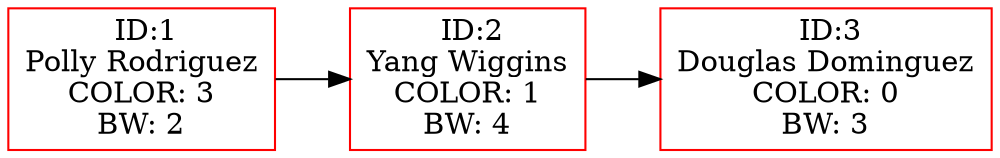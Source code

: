 digraph G { 
node[shape=box, color=red];
nodo21685669[label=" ID:1\nPolly Rodriguez\nCOLOR: 3\nBW: 2"]
nodo2133927002[label=" ID:2\nYang Wiggins\nCOLOR: 1\nBW: 4"]
nodo1836019240[label=" ID:3\nDouglas Dominguez\nCOLOR: 0\nBW: 3"]
nodo21685669 -> nodo2133927002;
nodo2133927002 -> nodo1836019240;
rankdir=LR;
} 
